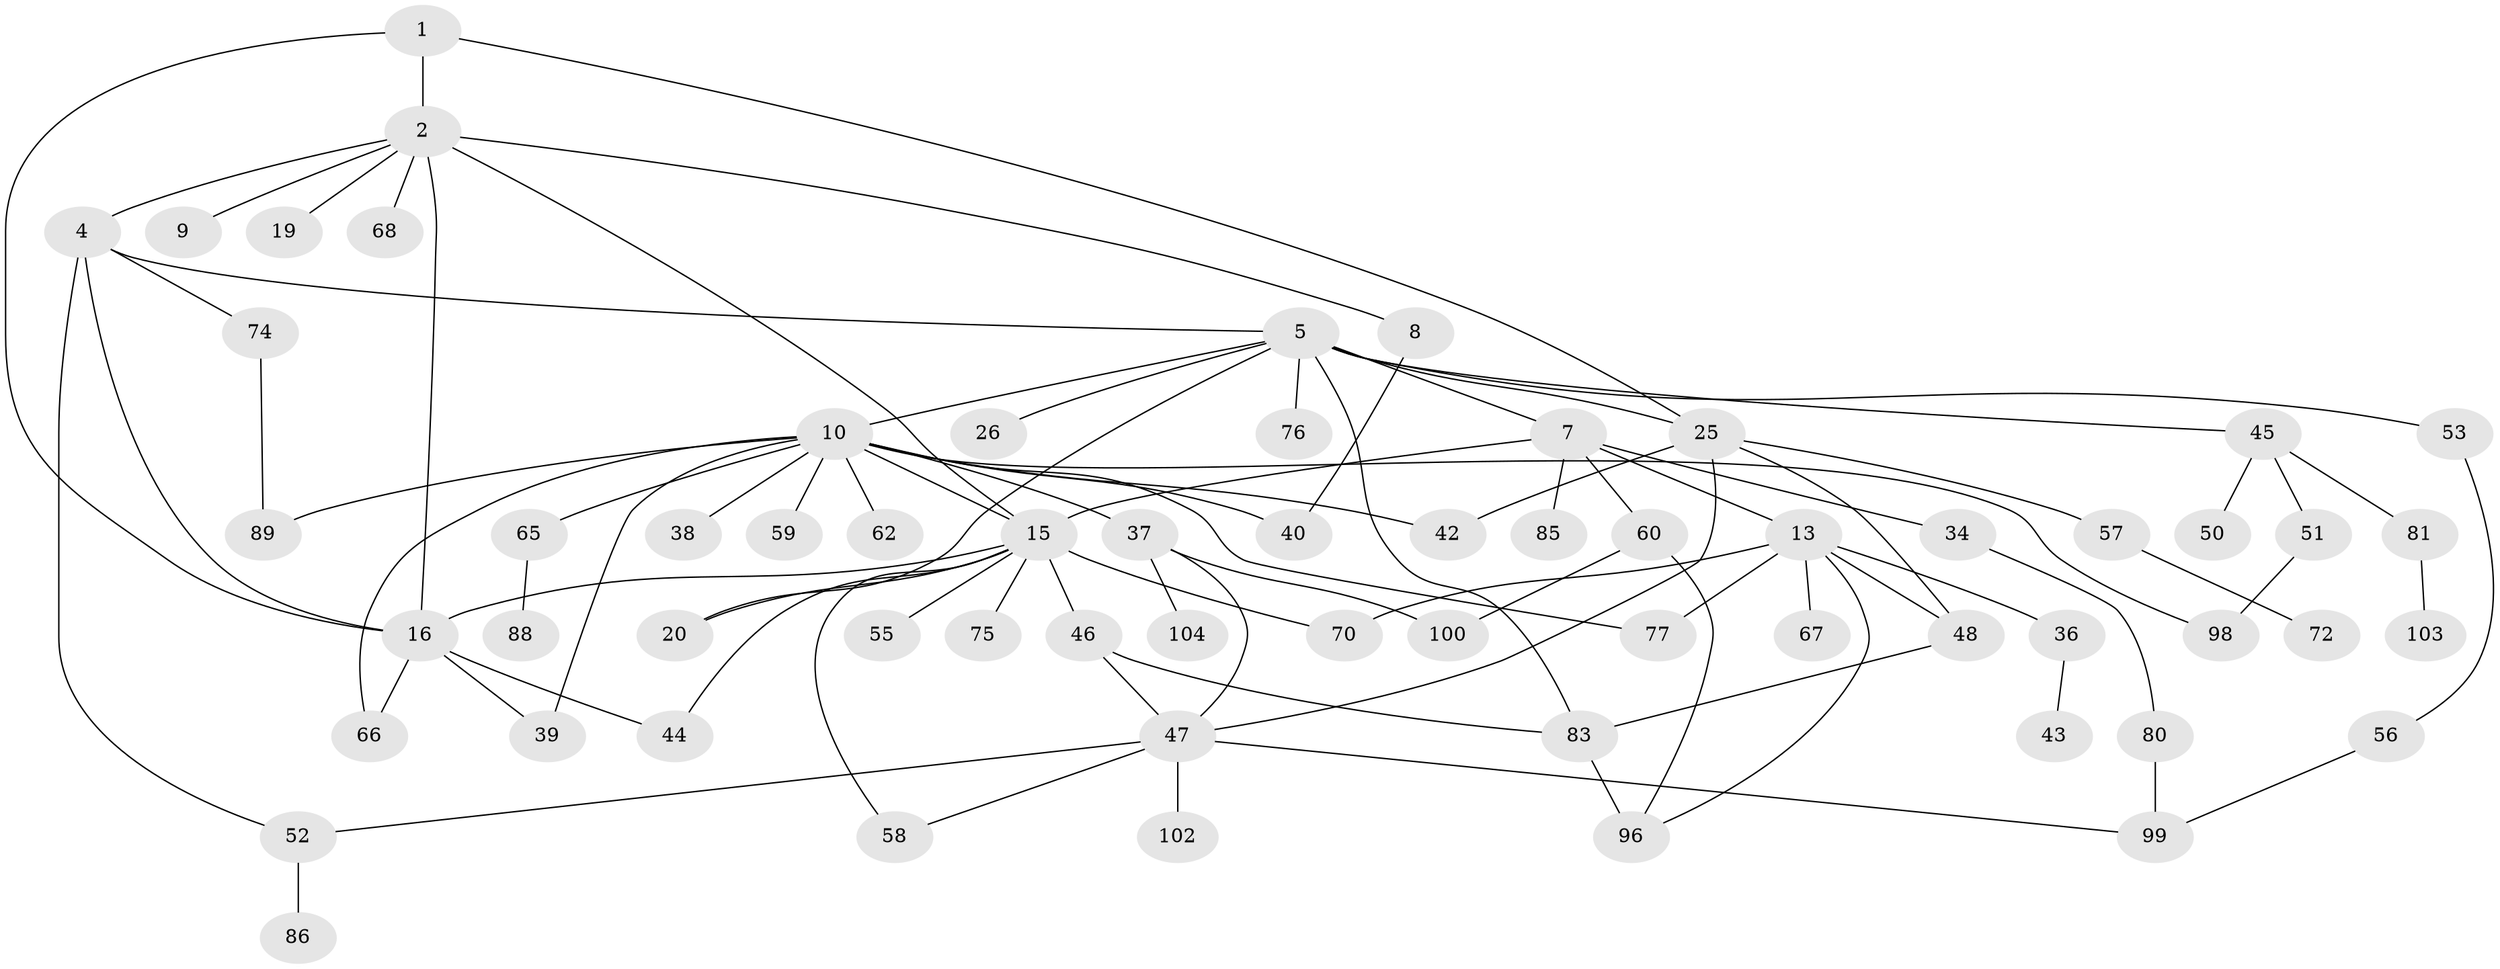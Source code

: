 // original degree distribution, {3: 0.17142857142857143, 8: 0.009523809523809525, 2: 0.4095238095238095, 5: 0.02857142857142857, 9: 0.009523809523809525, 1: 0.21904761904761905, 4: 0.10476190476190476, 6: 0.01904761904761905, 7: 0.02857142857142857}
// Generated by graph-tools (version 1.1) at 2025/17/03/04/25 18:17:07]
// undirected, 63 vertices, 90 edges
graph export_dot {
graph [start="1"]
  node [color=gray90,style=filled];
  1;
  2 [super="+3+14"];
  4;
  5 [super="+6"];
  7 [super="+11"];
  8;
  9;
  10 [super="+23+27"];
  13 [super="+31+105+17"];
  15 [super="+21+97"];
  16 [super="+24+63"];
  19;
  20;
  25 [super="+69+35"];
  26;
  34;
  36;
  37 [super="+49"];
  38;
  39;
  40;
  42;
  43 [super="+95"];
  44;
  45;
  46 [super="+82"];
  47 [super="+64+71+78+87"];
  48;
  50;
  51;
  52;
  53;
  55;
  56 [super="+84"];
  57;
  58;
  59 [super="+61"];
  60;
  62 [super="+93"];
  65;
  66;
  67;
  68;
  70;
  72;
  74;
  75;
  76;
  77;
  80 [super="+94"];
  81;
  83 [super="+101"];
  85;
  86 [super="+90"];
  88;
  89;
  96;
  98;
  99;
  100;
  102;
  103;
  104;
  1 -- 2;
  1 -- 16;
  1 -- 25;
  2 -- 4;
  2 -- 8;
  2 -- 9;
  2 -- 15;
  2 -- 19;
  2 -- 16 [weight=2];
  2 -- 68;
  4 -- 5;
  4 -- 52;
  4 -- 74;
  4 -- 16;
  5 -- 53;
  5 -- 7;
  5 -- 10;
  5 -- 76;
  5 -- 45;
  5 -- 83;
  5 -- 20;
  5 -- 25;
  5 -- 26;
  7 -- 15;
  7 -- 34;
  7 -- 85;
  7 -- 60;
  7 -- 13;
  8 -- 40;
  10 -- 62;
  10 -- 65;
  10 -- 98;
  10 -- 37;
  10 -- 38;
  10 -- 39;
  10 -- 42;
  10 -- 77;
  10 -- 89;
  10 -- 59;
  10 -- 40;
  10 -- 66;
  10 -- 15;
  13 -- 70 [weight=2];
  13 -- 48;
  13 -- 77;
  13 -- 96;
  13 -- 67;
  13 -- 36;
  15 -- 20;
  15 -- 55;
  15 -- 75;
  15 -- 58;
  15 -- 70;
  15 -- 44;
  15 -- 46;
  15 -- 16;
  16 -- 39;
  16 -- 66;
  16 -- 44;
  25 -- 47;
  25 -- 48;
  25 -- 42;
  25 -- 57;
  34 -- 80;
  36 -- 43;
  37 -- 100;
  37 -- 104;
  37 -- 47;
  45 -- 50;
  45 -- 51;
  45 -- 81;
  46 -- 83 [weight=2];
  46 -- 47;
  47 -- 99;
  47 -- 52;
  47 -- 58;
  47 -- 102;
  48 -- 83;
  51 -- 98;
  52 -- 86;
  53 -- 56;
  56 -- 99;
  57 -- 72;
  60 -- 96;
  60 -- 100;
  65 -- 88;
  74 -- 89;
  80 -- 99;
  81 -- 103;
  83 -- 96 [weight=2];
}
